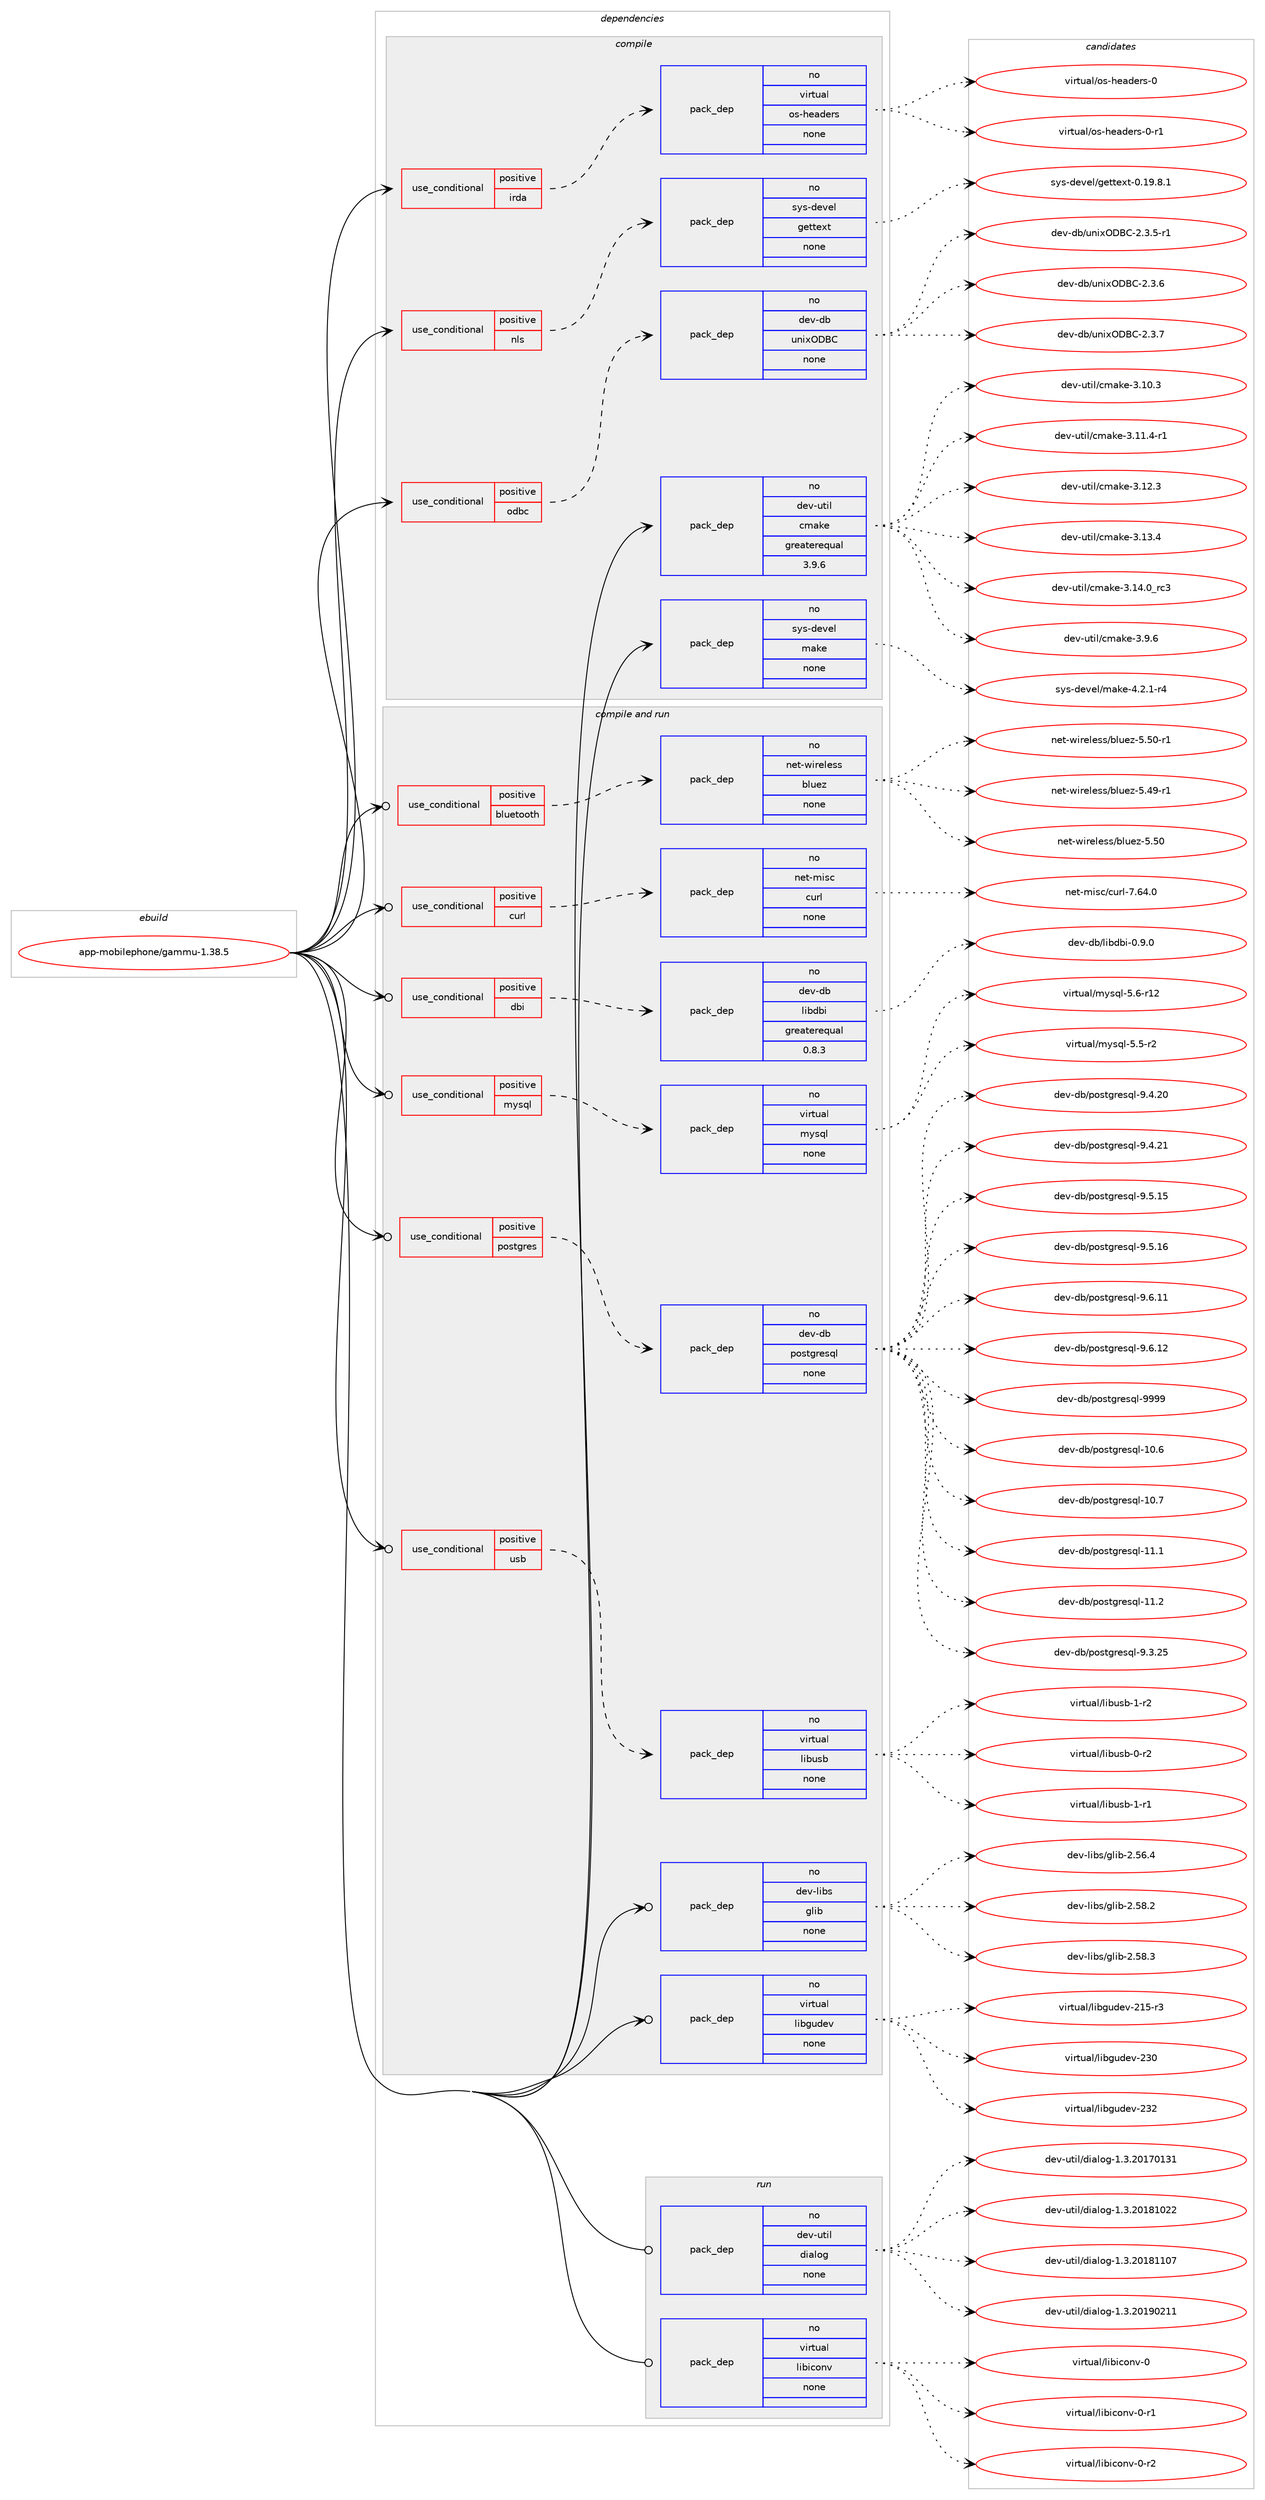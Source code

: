digraph prolog {

# *************
# Graph options
# *************

newrank=true;
concentrate=true;
compound=true;
graph [rankdir=LR,fontname=Helvetica,fontsize=10,ranksep=1.5];#, ranksep=2.5, nodesep=0.2];
edge  [arrowhead=vee];
node  [fontname=Helvetica,fontsize=10];

# **********
# The ebuild
# **********

subgraph cluster_leftcol {
color=gray;
rank=same;
label=<<i>ebuild</i>>;
id [label="app-mobilephone/gammu-1.38.5", color=red, width=4, href="../app-mobilephone/gammu-1.38.5.svg"];
}

# ****************
# The dependencies
# ****************

subgraph cluster_midcol {
color=gray;
label=<<i>dependencies</i>>;
subgraph cluster_compile {
fillcolor="#eeeeee";
style=filled;
label=<<i>compile</i>>;
subgraph cond354019 {
dependency1301847 [label=<<TABLE BORDER="0" CELLBORDER="1" CELLSPACING="0" CELLPADDING="4"><TR><TD ROWSPAN="3" CELLPADDING="10">use_conditional</TD></TR><TR><TD>positive</TD></TR><TR><TD>irda</TD></TR></TABLE>>, shape=none, color=red];
subgraph pack927534 {
dependency1301848 [label=<<TABLE BORDER="0" CELLBORDER="1" CELLSPACING="0" CELLPADDING="4" WIDTH="220"><TR><TD ROWSPAN="6" CELLPADDING="30">pack_dep</TD></TR><TR><TD WIDTH="110">no</TD></TR><TR><TD>virtual</TD></TR><TR><TD>os-headers</TD></TR><TR><TD>none</TD></TR><TR><TD></TD></TR></TABLE>>, shape=none, color=blue];
}
dependency1301847:e -> dependency1301848:w [weight=20,style="dashed",arrowhead="vee"];
}
id:e -> dependency1301847:w [weight=20,style="solid",arrowhead="vee"];
subgraph cond354020 {
dependency1301849 [label=<<TABLE BORDER="0" CELLBORDER="1" CELLSPACING="0" CELLPADDING="4"><TR><TD ROWSPAN="3" CELLPADDING="10">use_conditional</TD></TR><TR><TD>positive</TD></TR><TR><TD>nls</TD></TR></TABLE>>, shape=none, color=red];
subgraph pack927535 {
dependency1301850 [label=<<TABLE BORDER="0" CELLBORDER="1" CELLSPACING="0" CELLPADDING="4" WIDTH="220"><TR><TD ROWSPAN="6" CELLPADDING="30">pack_dep</TD></TR><TR><TD WIDTH="110">no</TD></TR><TR><TD>sys-devel</TD></TR><TR><TD>gettext</TD></TR><TR><TD>none</TD></TR><TR><TD></TD></TR></TABLE>>, shape=none, color=blue];
}
dependency1301849:e -> dependency1301850:w [weight=20,style="dashed",arrowhead="vee"];
}
id:e -> dependency1301849:w [weight=20,style="solid",arrowhead="vee"];
subgraph cond354021 {
dependency1301851 [label=<<TABLE BORDER="0" CELLBORDER="1" CELLSPACING="0" CELLPADDING="4"><TR><TD ROWSPAN="3" CELLPADDING="10">use_conditional</TD></TR><TR><TD>positive</TD></TR><TR><TD>odbc</TD></TR></TABLE>>, shape=none, color=red];
subgraph pack927536 {
dependency1301852 [label=<<TABLE BORDER="0" CELLBORDER="1" CELLSPACING="0" CELLPADDING="4" WIDTH="220"><TR><TD ROWSPAN="6" CELLPADDING="30">pack_dep</TD></TR><TR><TD WIDTH="110">no</TD></TR><TR><TD>dev-db</TD></TR><TR><TD>unixODBC</TD></TR><TR><TD>none</TD></TR><TR><TD></TD></TR></TABLE>>, shape=none, color=blue];
}
dependency1301851:e -> dependency1301852:w [weight=20,style="dashed",arrowhead="vee"];
}
id:e -> dependency1301851:w [weight=20,style="solid",arrowhead="vee"];
subgraph pack927537 {
dependency1301853 [label=<<TABLE BORDER="0" CELLBORDER="1" CELLSPACING="0" CELLPADDING="4" WIDTH="220"><TR><TD ROWSPAN="6" CELLPADDING="30">pack_dep</TD></TR><TR><TD WIDTH="110">no</TD></TR><TR><TD>dev-util</TD></TR><TR><TD>cmake</TD></TR><TR><TD>greaterequal</TD></TR><TR><TD>3.9.6</TD></TR></TABLE>>, shape=none, color=blue];
}
id:e -> dependency1301853:w [weight=20,style="solid",arrowhead="vee"];
subgraph pack927538 {
dependency1301854 [label=<<TABLE BORDER="0" CELLBORDER="1" CELLSPACING="0" CELLPADDING="4" WIDTH="220"><TR><TD ROWSPAN="6" CELLPADDING="30">pack_dep</TD></TR><TR><TD WIDTH="110">no</TD></TR><TR><TD>sys-devel</TD></TR><TR><TD>make</TD></TR><TR><TD>none</TD></TR><TR><TD></TD></TR></TABLE>>, shape=none, color=blue];
}
id:e -> dependency1301854:w [weight=20,style="solid",arrowhead="vee"];
}
subgraph cluster_compileandrun {
fillcolor="#eeeeee";
style=filled;
label=<<i>compile and run</i>>;
subgraph cond354022 {
dependency1301855 [label=<<TABLE BORDER="0" CELLBORDER="1" CELLSPACING="0" CELLPADDING="4"><TR><TD ROWSPAN="3" CELLPADDING="10">use_conditional</TD></TR><TR><TD>positive</TD></TR><TR><TD>bluetooth</TD></TR></TABLE>>, shape=none, color=red];
subgraph pack927539 {
dependency1301856 [label=<<TABLE BORDER="0" CELLBORDER="1" CELLSPACING="0" CELLPADDING="4" WIDTH="220"><TR><TD ROWSPAN="6" CELLPADDING="30">pack_dep</TD></TR><TR><TD WIDTH="110">no</TD></TR><TR><TD>net-wireless</TD></TR><TR><TD>bluez</TD></TR><TR><TD>none</TD></TR><TR><TD></TD></TR></TABLE>>, shape=none, color=blue];
}
dependency1301855:e -> dependency1301856:w [weight=20,style="dashed",arrowhead="vee"];
}
id:e -> dependency1301855:w [weight=20,style="solid",arrowhead="odotvee"];
subgraph cond354023 {
dependency1301857 [label=<<TABLE BORDER="0" CELLBORDER="1" CELLSPACING="0" CELLPADDING="4"><TR><TD ROWSPAN="3" CELLPADDING="10">use_conditional</TD></TR><TR><TD>positive</TD></TR><TR><TD>curl</TD></TR></TABLE>>, shape=none, color=red];
subgraph pack927540 {
dependency1301858 [label=<<TABLE BORDER="0" CELLBORDER="1" CELLSPACING="0" CELLPADDING="4" WIDTH="220"><TR><TD ROWSPAN="6" CELLPADDING="30">pack_dep</TD></TR><TR><TD WIDTH="110">no</TD></TR><TR><TD>net-misc</TD></TR><TR><TD>curl</TD></TR><TR><TD>none</TD></TR><TR><TD></TD></TR></TABLE>>, shape=none, color=blue];
}
dependency1301857:e -> dependency1301858:w [weight=20,style="dashed",arrowhead="vee"];
}
id:e -> dependency1301857:w [weight=20,style="solid",arrowhead="odotvee"];
subgraph cond354024 {
dependency1301859 [label=<<TABLE BORDER="0" CELLBORDER="1" CELLSPACING="0" CELLPADDING="4"><TR><TD ROWSPAN="3" CELLPADDING="10">use_conditional</TD></TR><TR><TD>positive</TD></TR><TR><TD>dbi</TD></TR></TABLE>>, shape=none, color=red];
subgraph pack927541 {
dependency1301860 [label=<<TABLE BORDER="0" CELLBORDER="1" CELLSPACING="0" CELLPADDING="4" WIDTH="220"><TR><TD ROWSPAN="6" CELLPADDING="30">pack_dep</TD></TR><TR><TD WIDTH="110">no</TD></TR><TR><TD>dev-db</TD></TR><TR><TD>libdbi</TD></TR><TR><TD>greaterequal</TD></TR><TR><TD>0.8.3</TD></TR></TABLE>>, shape=none, color=blue];
}
dependency1301859:e -> dependency1301860:w [weight=20,style="dashed",arrowhead="vee"];
}
id:e -> dependency1301859:w [weight=20,style="solid",arrowhead="odotvee"];
subgraph cond354025 {
dependency1301861 [label=<<TABLE BORDER="0" CELLBORDER="1" CELLSPACING="0" CELLPADDING="4"><TR><TD ROWSPAN="3" CELLPADDING="10">use_conditional</TD></TR><TR><TD>positive</TD></TR><TR><TD>mysql</TD></TR></TABLE>>, shape=none, color=red];
subgraph pack927542 {
dependency1301862 [label=<<TABLE BORDER="0" CELLBORDER="1" CELLSPACING="0" CELLPADDING="4" WIDTH="220"><TR><TD ROWSPAN="6" CELLPADDING="30">pack_dep</TD></TR><TR><TD WIDTH="110">no</TD></TR><TR><TD>virtual</TD></TR><TR><TD>mysql</TD></TR><TR><TD>none</TD></TR><TR><TD></TD></TR></TABLE>>, shape=none, color=blue];
}
dependency1301861:e -> dependency1301862:w [weight=20,style="dashed",arrowhead="vee"];
}
id:e -> dependency1301861:w [weight=20,style="solid",arrowhead="odotvee"];
subgraph cond354026 {
dependency1301863 [label=<<TABLE BORDER="0" CELLBORDER="1" CELLSPACING="0" CELLPADDING="4"><TR><TD ROWSPAN="3" CELLPADDING="10">use_conditional</TD></TR><TR><TD>positive</TD></TR><TR><TD>postgres</TD></TR></TABLE>>, shape=none, color=red];
subgraph pack927543 {
dependency1301864 [label=<<TABLE BORDER="0" CELLBORDER="1" CELLSPACING="0" CELLPADDING="4" WIDTH="220"><TR><TD ROWSPAN="6" CELLPADDING="30">pack_dep</TD></TR><TR><TD WIDTH="110">no</TD></TR><TR><TD>dev-db</TD></TR><TR><TD>postgresql</TD></TR><TR><TD>none</TD></TR><TR><TD></TD></TR></TABLE>>, shape=none, color=blue];
}
dependency1301863:e -> dependency1301864:w [weight=20,style="dashed",arrowhead="vee"];
}
id:e -> dependency1301863:w [weight=20,style="solid",arrowhead="odotvee"];
subgraph cond354027 {
dependency1301865 [label=<<TABLE BORDER="0" CELLBORDER="1" CELLSPACING="0" CELLPADDING="4"><TR><TD ROWSPAN="3" CELLPADDING="10">use_conditional</TD></TR><TR><TD>positive</TD></TR><TR><TD>usb</TD></TR></TABLE>>, shape=none, color=red];
subgraph pack927544 {
dependency1301866 [label=<<TABLE BORDER="0" CELLBORDER="1" CELLSPACING="0" CELLPADDING="4" WIDTH="220"><TR><TD ROWSPAN="6" CELLPADDING="30">pack_dep</TD></TR><TR><TD WIDTH="110">no</TD></TR><TR><TD>virtual</TD></TR><TR><TD>libusb</TD></TR><TR><TD>none</TD></TR><TR><TD></TD></TR></TABLE>>, shape=none, color=blue];
}
dependency1301865:e -> dependency1301866:w [weight=20,style="dashed",arrowhead="vee"];
}
id:e -> dependency1301865:w [weight=20,style="solid",arrowhead="odotvee"];
subgraph pack927545 {
dependency1301867 [label=<<TABLE BORDER="0" CELLBORDER="1" CELLSPACING="0" CELLPADDING="4" WIDTH="220"><TR><TD ROWSPAN="6" CELLPADDING="30">pack_dep</TD></TR><TR><TD WIDTH="110">no</TD></TR><TR><TD>dev-libs</TD></TR><TR><TD>glib</TD></TR><TR><TD>none</TD></TR><TR><TD></TD></TR></TABLE>>, shape=none, color=blue];
}
id:e -> dependency1301867:w [weight=20,style="solid",arrowhead="odotvee"];
subgraph pack927546 {
dependency1301868 [label=<<TABLE BORDER="0" CELLBORDER="1" CELLSPACING="0" CELLPADDING="4" WIDTH="220"><TR><TD ROWSPAN="6" CELLPADDING="30">pack_dep</TD></TR><TR><TD WIDTH="110">no</TD></TR><TR><TD>virtual</TD></TR><TR><TD>libgudev</TD></TR><TR><TD>none</TD></TR><TR><TD></TD></TR></TABLE>>, shape=none, color=blue];
}
id:e -> dependency1301868:w [weight=20,style="solid",arrowhead="odotvee"];
}
subgraph cluster_run {
fillcolor="#eeeeee";
style=filled;
label=<<i>run</i>>;
subgraph pack927547 {
dependency1301869 [label=<<TABLE BORDER="0" CELLBORDER="1" CELLSPACING="0" CELLPADDING="4" WIDTH="220"><TR><TD ROWSPAN="6" CELLPADDING="30">pack_dep</TD></TR><TR><TD WIDTH="110">no</TD></TR><TR><TD>dev-util</TD></TR><TR><TD>dialog</TD></TR><TR><TD>none</TD></TR><TR><TD></TD></TR></TABLE>>, shape=none, color=blue];
}
id:e -> dependency1301869:w [weight=20,style="solid",arrowhead="odot"];
subgraph pack927548 {
dependency1301870 [label=<<TABLE BORDER="0" CELLBORDER="1" CELLSPACING="0" CELLPADDING="4" WIDTH="220"><TR><TD ROWSPAN="6" CELLPADDING="30">pack_dep</TD></TR><TR><TD WIDTH="110">no</TD></TR><TR><TD>virtual</TD></TR><TR><TD>libiconv</TD></TR><TR><TD>none</TD></TR><TR><TD></TD></TR></TABLE>>, shape=none, color=blue];
}
id:e -> dependency1301870:w [weight=20,style="solid",arrowhead="odot"];
}
}

# **************
# The candidates
# **************

subgraph cluster_choices {
rank=same;
color=gray;
label=<<i>candidates</i>>;

subgraph choice927534 {
color=black;
nodesep=1;
choice118105114116117971084711111545104101971001011141154548 [label="virtual/os-headers-0", color=red, width=4,href="../virtual/os-headers-0.svg"];
choice1181051141161179710847111115451041019710010111411545484511449 [label="virtual/os-headers-0-r1", color=red, width=4,href="../virtual/os-headers-0-r1.svg"];
dependency1301848:e -> choice118105114116117971084711111545104101971001011141154548:w [style=dotted,weight="100"];
dependency1301848:e -> choice1181051141161179710847111115451041019710010111411545484511449:w [style=dotted,weight="100"];
}
subgraph choice927535 {
color=black;
nodesep=1;
choice1151211154510010111810110847103101116116101120116454846495746564649 [label="sys-devel/gettext-0.19.8.1", color=red, width=4,href="../sys-devel/gettext-0.19.8.1.svg"];
dependency1301850:e -> choice1151211154510010111810110847103101116116101120116454846495746564649:w [style=dotted,weight="100"];
}
subgraph choice927536 {
color=black;
nodesep=1;
choice100101118451009847117110105120796866674550465146534511449 [label="dev-db/unixODBC-2.3.5-r1", color=red, width=4,href="../dev-db/unixODBC-2.3.5-r1.svg"];
choice10010111845100984711711010512079686667455046514654 [label="dev-db/unixODBC-2.3.6", color=red, width=4,href="../dev-db/unixODBC-2.3.6.svg"];
choice10010111845100984711711010512079686667455046514655 [label="dev-db/unixODBC-2.3.7", color=red, width=4,href="../dev-db/unixODBC-2.3.7.svg"];
dependency1301852:e -> choice100101118451009847117110105120796866674550465146534511449:w [style=dotted,weight="100"];
dependency1301852:e -> choice10010111845100984711711010512079686667455046514654:w [style=dotted,weight="100"];
dependency1301852:e -> choice10010111845100984711711010512079686667455046514655:w [style=dotted,weight="100"];
}
subgraph choice927537 {
color=black;
nodesep=1;
choice1001011184511711610510847991099710710145514649484651 [label="dev-util/cmake-3.10.3", color=red, width=4,href="../dev-util/cmake-3.10.3.svg"];
choice10010111845117116105108479910997107101455146494946524511449 [label="dev-util/cmake-3.11.4-r1", color=red, width=4,href="../dev-util/cmake-3.11.4-r1.svg"];
choice1001011184511711610510847991099710710145514649504651 [label="dev-util/cmake-3.12.3", color=red, width=4,href="../dev-util/cmake-3.12.3.svg"];
choice1001011184511711610510847991099710710145514649514652 [label="dev-util/cmake-3.13.4", color=red, width=4,href="../dev-util/cmake-3.13.4.svg"];
choice1001011184511711610510847991099710710145514649524648951149951 [label="dev-util/cmake-3.14.0_rc3", color=red, width=4,href="../dev-util/cmake-3.14.0_rc3.svg"];
choice10010111845117116105108479910997107101455146574654 [label="dev-util/cmake-3.9.6", color=red, width=4,href="../dev-util/cmake-3.9.6.svg"];
dependency1301853:e -> choice1001011184511711610510847991099710710145514649484651:w [style=dotted,weight="100"];
dependency1301853:e -> choice10010111845117116105108479910997107101455146494946524511449:w [style=dotted,weight="100"];
dependency1301853:e -> choice1001011184511711610510847991099710710145514649504651:w [style=dotted,weight="100"];
dependency1301853:e -> choice1001011184511711610510847991099710710145514649514652:w [style=dotted,weight="100"];
dependency1301853:e -> choice1001011184511711610510847991099710710145514649524648951149951:w [style=dotted,weight="100"];
dependency1301853:e -> choice10010111845117116105108479910997107101455146574654:w [style=dotted,weight="100"];
}
subgraph choice927538 {
color=black;
nodesep=1;
choice1151211154510010111810110847109971071014552465046494511452 [label="sys-devel/make-4.2.1-r4", color=red, width=4,href="../sys-devel/make-4.2.1-r4.svg"];
dependency1301854:e -> choice1151211154510010111810110847109971071014552465046494511452:w [style=dotted,weight="100"];
}
subgraph choice927539 {
color=black;
nodesep=1;
choice11010111645119105114101108101115115479810811710112245534652574511449 [label="net-wireless/bluez-5.49-r1", color=red, width=4,href="../net-wireless/bluez-5.49-r1.svg"];
choice1101011164511910511410110810111511547981081171011224553465348 [label="net-wireless/bluez-5.50", color=red, width=4,href="../net-wireless/bluez-5.50.svg"];
choice11010111645119105114101108101115115479810811710112245534653484511449 [label="net-wireless/bluez-5.50-r1", color=red, width=4,href="../net-wireless/bluez-5.50-r1.svg"];
dependency1301856:e -> choice11010111645119105114101108101115115479810811710112245534652574511449:w [style=dotted,weight="100"];
dependency1301856:e -> choice1101011164511910511410110810111511547981081171011224553465348:w [style=dotted,weight="100"];
dependency1301856:e -> choice11010111645119105114101108101115115479810811710112245534653484511449:w [style=dotted,weight="100"];
}
subgraph choice927540 {
color=black;
nodesep=1;
choice1101011164510910511599479911711410845554654524648 [label="net-misc/curl-7.64.0", color=red, width=4,href="../net-misc/curl-7.64.0.svg"];
dependency1301858:e -> choice1101011164510910511599479911711410845554654524648:w [style=dotted,weight="100"];
}
subgraph choice927541 {
color=black;
nodesep=1;
choice1001011184510098471081059810098105454846574648 [label="dev-db/libdbi-0.9.0", color=red, width=4,href="../dev-db/libdbi-0.9.0.svg"];
dependency1301860:e -> choice1001011184510098471081059810098105454846574648:w [style=dotted,weight="100"];
}
subgraph choice927542 {
color=black;
nodesep=1;
choice1181051141161179710847109121115113108455346534511450 [label="virtual/mysql-5.5-r2", color=red, width=4,href="../virtual/mysql-5.5-r2.svg"];
choice118105114116117971084710912111511310845534654451144950 [label="virtual/mysql-5.6-r12", color=red, width=4,href="../virtual/mysql-5.6-r12.svg"];
dependency1301862:e -> choice1181051141161179710847109121115113108455346534511450:w [style=dotted,weight="100"];
dependency1301862:e -> choice118105114116117971084710912111511310845534654451144950:w [style=dotted,weight="100"];
}
subgraph choice927543 {
color=black;
nodesep=1;
choice1001011184510098471121111151161031141011151131084549484654 [label="dev-db/postgresql-10.6", color=red, width=4,href="../dev-db/postgresql-10.6.svg"];
choice1001011184510098471121111151161031141011151131084549484655 [label="dev-db/postgresql-10.7", color=red, width=4,href="../dev-db/postgresql-10.7.svg"];
choice1001011184510098471121111151161031141011151131084549494649 [label="dev-db/postgresql-11.1", color=red, width=4,href="../dev-db/postgresql-11.1.svg"];
choice1001011184510098471121111151161031141011151131084549494650 [label="dev-db/postgresql-11.2", color=red, width=4,href="../dev-db/postgresql-11.2.svg"];
choice10010111845100984711211111511610311410111511310845574651465053 [label="dev-db/postgresql-9.3.25", color=red, width=4,href="../dev-db/postgresql-9.3.25.svg"];
choice10010111845100984711211111511610311410111511310845574652465048 [label="dev-db/postgresql-9.4.20", color=red, width=4,href="../dev-db/postgresql-9.4.20.svg"];
choice10010111845100984711211111511610311410111511310845574652465049 [label="dev-db/postgresql-9.4.21", color=red, width=4,href="../dev-db/postgresql-9.4.21.svg"];
choice10010111845100984711211111511610311410111511310845574653464953 [label="dev-db/postgresql-9.5.15", color=red, width=4,href="../dev-db/postgresql-9.5.15.svg"];
choice10010111845100984711211111511610311410111511310845574653464954 [label="dev-db/postgresql-9.5.16", color=red, width=4,href="../dev-db/postgresql-9.5.16.svg"];
choice10010111845100984711211111511610311410111511310845574654464949 [label="dev-db/postgresql-9.6.11", color=red, width=4,href="../dev-db/postgresql-9.6.11.svg"];
choice10010111845100984711211111511610311410111511310845574654464950 [label="dev-db/postgresql-9.6.12", color=red, width=4,href="../dev-db/postgresql-9.6.12.svg"];
choice1001011184510098471121111151161031141011151131084557575757 [label="dev-db/postgresql-9999", color=red, width=4,href="../dev-db/postgresql-9999.svg"];
dependency1301864:e -> choice1001011184510098471121111151161031141011151131084549484654:w [style=dotted,weight="100"];
dependency1301864:e -> choice1001011184510098471121111151161031141011151131084549484655:w [style=dotted,weight="100"];
dependency1301864:e -> choice1001011184510098471121111151161031141011151131084549494649:w [style=dotted,weight="100"];
dependency1301864:e -> choice1001011184510098471121111151161031141011151131084549494650:w [style=dotted,weight="100"];
dependency1301864:e -> choice10010111845100984711211111511610311410111511310845574651465053:w [style=dotted,weight="100"];
dependency1301864:e -> choice10010111845100984711211111511610311410111511310845574652465048:w [style=dotted,weight="100"];
dependency1301864:e -> choice10010111845100984711211111511610311410111511310845574652465049:w [style=dotted,weight="100"];
dependency1301864:e -> choice10010111845100984711211111511610311410111511310845574653464953:w [style=dotted,weight="100"];
dependency1301864:e -> choice10010111845100984711211111511610311410111511310845574653464954:w [style=dotted,weight="100"];
dependency1301864:e -> choice10010111845100984711211111511610311410111511310845574654464949:w [style=dotted,weight="100"];
dependency1301864:e -> choice10010111845100984711211111511610311410111511310845574654464950:w [style=dotted,weight="100"];
dependency1301864:e -> choice1001011184510098471121111151161031141011151131084557575757:w [style=dotted,weight="100"];
}
subgraph choice927544 {
color=black;
nodesep=1;
choice1181051141161179710847108105981171159845484511450 [label="virtual/libusb-0-r2", color=red, width=4,href="../virtual/libusb-0-r2.svg"];
choice1181051141161179710847108105981171159845494511449 [label="virtual/libusb-1-r1", color=red, width=4,href="../virtual/libusb-1-r1.svg"];
choice1181051141161179710847108105981171159845494511450 [label="virtual/libusb-1-r2", color=red, width=4,href="../virtual/libusb-1-r2.svg"];
dependency1301866:e -> choice1181051141161179710847108105981171159845484511450:w [style=dotted,weight="100"];
dependency1301866:e -> choice1181051141161179710847108105981171159845494511449:w [style=dotted,weight="100"];
dependency1301866:e -> choice1181051141161179710847108105981171159845494511450:w [style=dotted,weight="100"];
}
subgraph choice927545 {
color=black;
nodesep=1;
choice1001011184510810598115471031081059845504653544652 [label="dev-libs/glib-2.56.4", color=red, width=4,href="../dev-libs/glib-2.56.4.svg"];
choice1001011184510810598115471031081059845504653564650 [label="dev-libs/glib-2.58.2", color=red, width=4,href="../dev-libs/glib-2.58.2.svg"];
choice1001011184510810598115471031081059845504653564651 [label="dev-libs/glib-2.58.3", color=red, width=4,href="../dev-libs/glib-2.58.3.svg"];
dependency1301867:e -> choice1001011184510810598115471031081059845504653544652:w [style=dotted,weight="100"];
dependency1301867:e -> choice1001011184510810598115471031081059845504653564650:w [style=dotted,weight="100"];
dependency1301867:e -> choice1001011184510810598115471031081059845504653564651:w [style=dotted,weight="100"];
}
subgraph choice927546 {
color=black;
nodesep=1;
choice118105114116117971084710810598103117100101118455049534511451 [label="virtual/libgudev-215-r3", color=red, width=4,href="../virtual/libgudev-215-r3.svg"];
choice11810511411611797108471081059810311710010111845505148 [label="virtual/libgudev-230", color=red, width=4,href="../virtual/libgudev-230.svg"];
choice11810511411611797108471081059810311710010111845505150 [label="virtual/libgudev-232", color=red, width=4,href="../virtual/libgudev-232.svg"];
dependency1301868:e -> choice118105114116117971084710810598103117100101118455049534511451:w [style=dotted,weight="100"];
dependency1301868:e -> choice11810511411611797108471081059810311710010111845505148:w [style=dotted,weight="100"];
dependency1301868:e -> choice11810511411611797108471081059810311710010111845505150:w [style=dotted,weight="100"];
}
subgraph choice927547 {
color=black;
nodesep=1;
choice10010111845117116105108471001059710811110345494651465048495548495149 [label="dev-util/dialog-1.3.20170131", color=red, width=4,href="../dev-util/dialog-1.3.20170131.svg"];
choice10010111845117116105108471001059710811110345494651465048495649485050 [label="dev-util/dialog-1.3.20181022", color=red, width=4,href="../dev-util/dialog-1.3.20181022.svg"];
choice10010111845117116105108471001059710811110345494651465048495649494855 [label="dev-util/dialog-1.3.20181107", color=red, width=4,href="../dev-util/dialog-1.3.20181107.svg"];
choice10010111845117116105108471001059710811110345494651465048495748504949 [label="dev-util/dialog-1.3.20190211", color=red, width=4,href="../dev-util/dialog-1.3.20190211.svg"];
dependency1301869:e -> choice10010111845117116105108471001059710811110345494651465048495548495149:w [style=dotted,weight="100"];
dependency1301869:e -> choice10010111845117116105108471001059710811110345494651465048495649485050:w [style=dotted,weight="100"];
dependency1301869:e -> choice10010111845117116105108471001059710811110345494651465048495649494855:w [style=dotted,weight="100"];
dependency1301869:e -> choice10010111845117116105108471001059710811110345494651465048495748504949:w [style=dotted,weight="100"];
}
subgraph choice927548 {
color=black;
nodesep=1;
choice118105114116117971084710810598105991111101184548 [label="virtual/libiconv-0", color=red, width=4,href="../virtual/libiconv-0.svg"];
choice1181051141161179710847108105981059911111011845484511449 [label="virtual/libiconv-0-r1", color=red, width=4,href="../virtual/libiconv-0-r1.svg"];
choice1181051141161179710847108105981059911111011845484511450 [label="virtual/libiconv-0-r2", color=red, width=4,href="../virtual/libiconv-0-r2.svg"];
dependency1301870:e -> choice118105114116117971084710810598105991111101184548:w [style=dotted,weight="100"];
dependency1301870:e -> choice1181051141161179710847108105981059911111011845484511449:w [style=dotted,weight="100"];
dependency1301870:e -> choice1181051141161179710847108105981059911111011845484511450:w [style=dotted,weight="100"];
}
}

}
